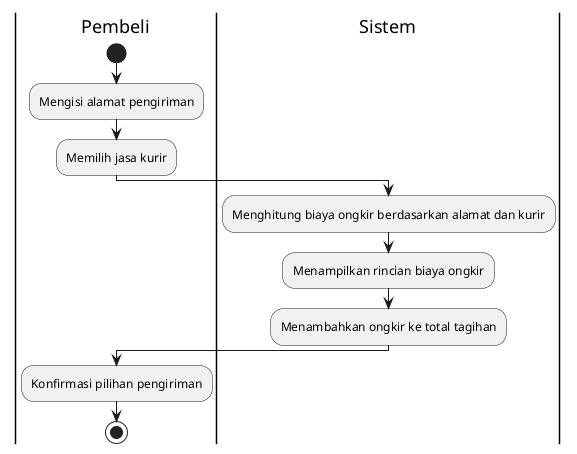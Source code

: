 @startuml
skinparam backgroundColor transparent
|Pembeli|
start
:Mengisi alamat pengiriman;
:Memilih jasa kurir;
|Sistem|
:Menghitung biaya ongkir berdasarkan alamat dan kurir;
:Menampilkan rincian biaya ongkir;
:Menambahkan ongkir ke total tagihan;
|Pembeli|
:Konfirmasi pilihan pengiriman;
stop
@enduml
